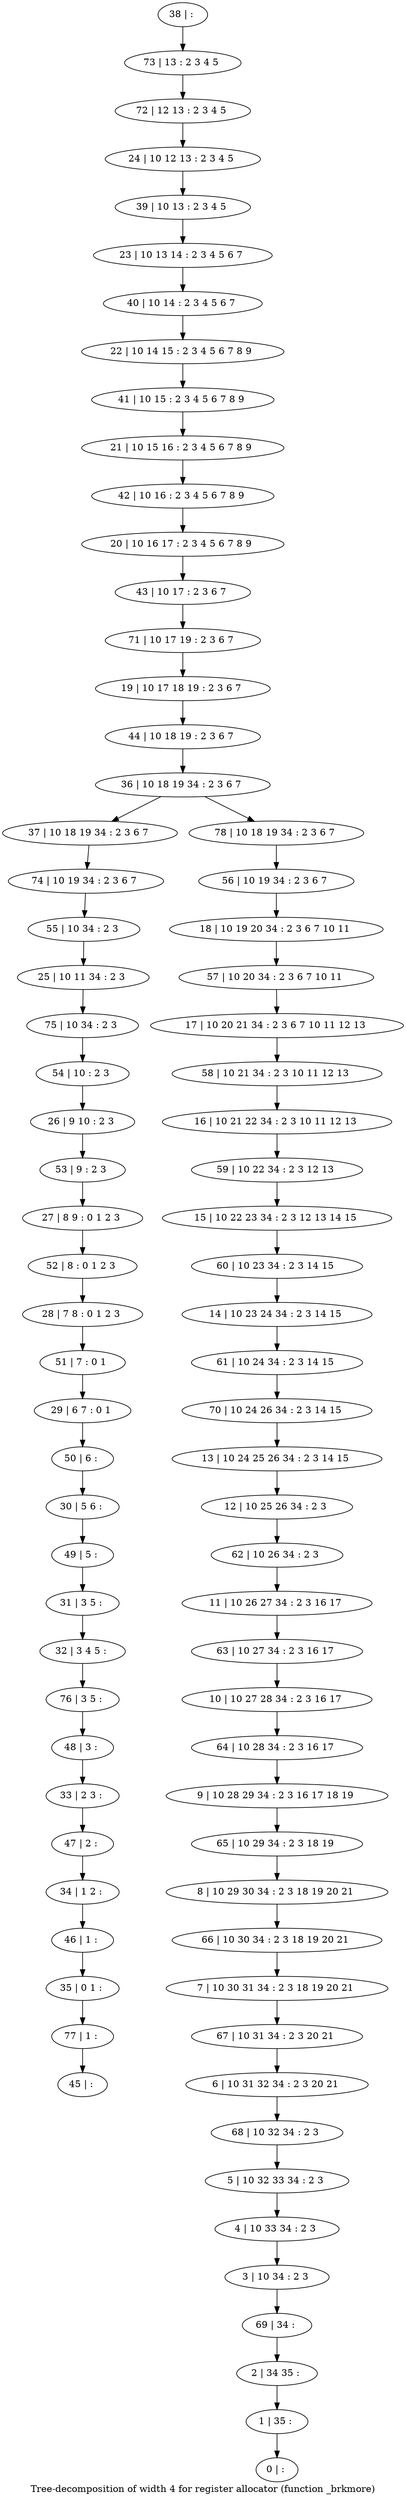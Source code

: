 digraph G {
graph [label="Tree-decomposition of width 4 for register allocator (function _brkmore)"]
0[label="0 | : "];
1[label="1 | 35 : "];
2[label="2 | 34 35 : "];
3[label="3 | 10 34 : 2 3 "];
4[label="4 | 10 33 34 : 2 3 "];
5[label="5 | 10 32 33 34 : 2 3 "];
6[label="6 | 10 31 32 34 : 2 3 20 21 "];
7[label="7 | 10 30 31 34 : 2 3 18 19 20 21 "];
8[label="8 | 10 29 30 34 : 2 3 18 19 20 21 "];
9[label="9 | 10 28 29 34 : 2 3 16 17 18 19 "];
10[label="10 | 10 27 28 34 : 2 3 16 17 "];
11[label="11 | 10 26 27 34 : 2 3 16 17 "];
12[label="12 | 10 25 26 34 : 2 3 "];
13[label="13 | 10 24 25 26 34 : 2 3 14 15 "];
14[label="14 | 10 23 24 34 : 2 3 14 15 "];
15[label="15 | 10 22 23 34 : 2 3 12 13 14 15 "];
16[label="16 | 10 21 22 34 : 2 3 10 11 12 13 "];
17[label="17 | 10 20 21 34 : 2 3 6 7 10 11 12 13 "];
18[label="18 | 10 19 20 34 : 2 3 6 7 10 11 "];
19[label="19 | 10 17 18 19 : 2 3 6 7 "];
20[label="20 | 10 16 17 : 2 3 4 5 6 7 8 9 "];
21[label="21 | 10 15 16 : 2 3 4 5 6 7 8 9 "];
22[label="22 | 10 14 15 : 2 3 4 5 6 7 8 9 "];
23[label="23 | 10 13 14 : 2 3 4 5 6 7 "];
24[label="24 | 10 12 13 : 2 3 4 5 "];
25[label="25 | 10 11 34 : 2 3 "];
26[label="26 | 9 10 : 2 3 "];
27[label="27 | 8 9 : 0 1 2 3 "];
28[label="28 | 7 8 : 0 1 2 3 "];
29[label="29 | 6 7 : 0 1 "];
30[label="30 | 5 6 : "];
31[label="31 | 3 5 : "];
32[label="32 | 3 4 5 : "];
33[label="33 | 2 3 : "];
34[label="34 | 1 2 : "];
35[label="35 | 0 1 : "];
36[label="36 | 10 18 19 34 : 2 3 6 7 "];
37[label="37 | 10 18 19 34 : 2 3 6 7 "];
38[label="38 | : "];
39[label="39 | 10 13 : 2 3 4 5 "];
40[label="40 | 10 14 : 2 3 4 5 6 7 "];
41[label="41 | 10 15 : 2 3 4 5 6 7 8 9 "];
42[label="42 | 10 16 : 2 3 4 5 6 7 8 9 "];
43[label="43 | 10 17 : 2 3 6 7 "];
44[label="44 | 10 18 19 : 2 3 6 7 "];
45[label="45 | : "];
46[label="46 | 1 : "];
47[label="47 | 2 : "];
48[label="48 | 3 : "];
49[label="49 | 5 : "];
50[label="50 | 6 : "];
51[label="51 | 7 : 0 1 "];
52[label="52 | 8 : 0 1 2 3 "];
53[label="53 | 9 : 2 3 "];
54[label="54 | 10 : 2 3 "];
55[label="55 | 10 34 : 2 3 "];
56[label="56 | 10 19 34 : 2 3 6 7 "];
57[label="57 | 10 20 34 : 2 3 6 7 10 11 "];
58[label="58 | 10 21 34 : 2 3 10 11 12 13 "];
59[label="59 | 10 22 34 : 2 3 12 13 "];
60[label="60 | 10 23 34 : 2 3 14 15 "];
61[label="61 | 10 24 34 : 2 3 14 15 "];
62[label="62 | 10 26 34 : 2 3 "];
63[label="63 | 10 27 34 : 2 3 16 17 "];
64[label="64 | 10 28 34 : 2 3 16 17 "];
65[label="65 | 10 29 34 : 2 3 18 19 "];
66[label="66 | 10 30 34 : 2 3 18 19 20 21 "];
67[label="67 | 10 31 34 : 2 3 20 21 "];
68[label="68 | 10 32 34 : 2 3 "];
69[label="69 | 34 : "];
70[label="70 | 10 24 26 34 : 2 3 14 15 "];
71[label="71 | 10 17 19 : 2 3 6 7 "];
72[label="72 | 12 13 : 2 3 4 5 "];
73[label="73 | 13 : 2 3 4 5 "];
74[label="74 | 10 19 34 : 2 3 6 7 "];
75[label="75 | 10 34 : 2 3 "];
76[label="76 | 3 5 : "];
77[label="77 | 1 : "];
78[label="78 | 10 18 19 34 : 2 3 6 7 "];
31->32 ;
46->35 ;
34->46 ;
47->34 ;
33->47 ;
48->33 ;
49->31 ;
30->49 ;
50->30 ;
29->50 ;
51->29 ;
28->51 ;
52->28 ;
27->52 ;
53->27 ;
26->53 ;
54->26 ;
55->25 ;
74->55 ;
37->74 ;
75->54 ;
25->75 ;
76->48 ;
32->76 ;
77->45 ;
35->77 ;
38->73 ;
73->72 ;
72->24 ;
24->39 ;
39->23 ;
23->40 ;
40->22 ;
22->41 ;
41->21 ;
21->42 ;
42->20 ;
20->43 ;
43->71 ;
71->19 ;
19->44 ;
44->36 ;
56->18 ;
18->57 ;
57->17 ;
17->58 ;
58->16 ;
16->59 ;
59->15 ;
15->60 ;
60->14 ;
14->61 ;
61->70 ;
70->13 ;
13->12 ;
12->62 ;
62->11 ;
11->63 ;
63->10 ;
10->64 ;
64->9 ;
9->65 ;
65->8 ;
8->66 ;
66->7 ;
7->67 ;
67->6 ;
6->68 ;
68->5 ;
5->4 ;
4->3 ;
3->69 ;
69->2 ;
2->1 ;
1->0 ;
78->56 ;
36->37 ;
36->78 ;
}
